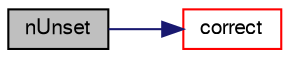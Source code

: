 digraph "nUnset"
{
  bgcolor="transparent";
  edge [fontname="FreeSans",fontsize="10",labelfontname="FreeSans",labelfontsize="10"];
  node [fontname="FreeSans",fontsize="10",shape=record];
  rankdir="LR";
  Node6 [label="nUnset",height=0.2,width=0.4,color="black", fillcolor="grey75", style="filled", fontcolor="black"];
  Node6 -> Node7 [color="midnightblue",fontsize="10",style="solid",fontname="FreeSans"];
  Node7 [label="correct",height=0.2,width=0.4,color="red",URL="$a24846.html#a3ae44b28050c3aa494c1d8e18cf618c1",tooltip="Correct for mesh geom/topo changes. "];
}
